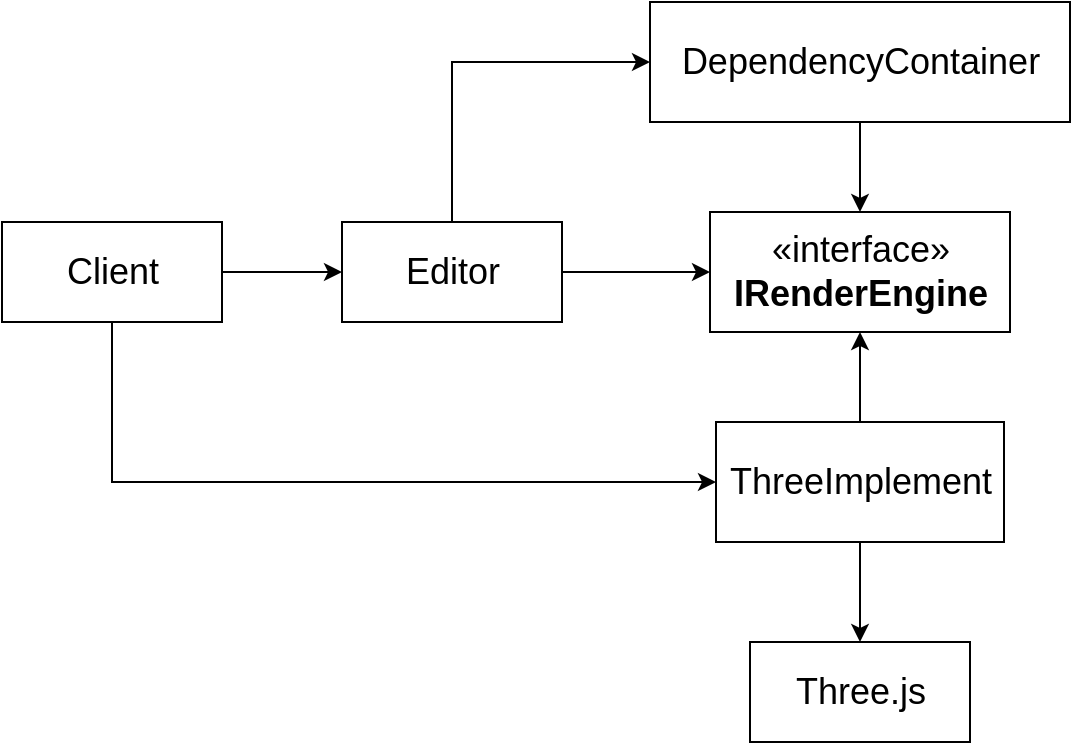 <mxfile version="13.9.9" type="device"><diagram id="j2u7BS1ImEPWVWiBuNUE" name="第 1 页"><mxGraphModel dx="1086" dy="806" grid="1" gridSize="10" guides="1" tooltips="1" connect="1" arrows="1" fold="1" page="1" pageScale="1" pageWidth="827" pageHeight="1169" math="0" shadow="0"><root><mxCell id="0"/><mxCell id="1" parent="0"/><mxCell id="cdMbWQENAGWYHLtoxJog-6" style="edgeStyle=orthogonalEdgeStyle;rounded=0;orthogonalLoop=1;jettySize=auto;html=1;entryX=0;entryY=0.5;entryDx=0;entryDy=0;" edge="1" parent="1" source="cdMbWQENAGWYHLtoxJog-2" target="cdMbWQENAGWYHLtoxJog-5"><mxGeometry relative="1" as="geometry"/></mxCell><mxCell id="cdMbWQENAGWYHLtoxJog-17" style="edgeStyle=orthogonalEdgeStyle;rounded=0;orthogonalLoop=1;jettySize=auto;html=1;entryX=0;entryY=0.5;entryDx=0;entryDy=0;exitX=0.5;exitY=0;exitDx=0;exitDy=0;" edge="1" parent="1" source="cdMbWQENAGWYHLtoxJog-2" target="cdMbWQENAGWYHLtoxJog-16"><mxGeometry relative="1" as="geometry"/></mxCell><mxCell id="cdMbWQENAGWYHLtoxJog-2" value="Editor" style="html=1;fontSize=18;" vertex="1" parent="1"><mxGeometry x="230" y="230" width="110" height="50" as="geometry"/></mxCell><mxCell id="cdMbWQENAGWYHLtoxJog-7" style="edgeStyle=orthogonalEdgeStyle;rounded=0;orthogonalLoop=1;jettySize=auto;html=1;entryX=0.5;entryY=1;entryDx=0;entryDy=0;" edge="1" parent="1" source="cdMbWQENAGWYHLtoxJog-3" target="cdMbWQENAGWYHLtoxJog-5"><mxGeometry relative="1" as="geometry"/></mxCell><mxCell id="cdMbWQENAGWYHLtoxJog-9" style="edgeStyle=orthogonalEdgeStyle;rounded=0;orthogonalLoop=1;jettySize=auto;html=1;" edge="1" parent="1" source="cdMbWQENAGWYHLtoxJog-3" target="cdMbWQENAGWYHLtoxJog-8"><mxGeometry relative="1" as="geometry"/></mxCell><mxCell id="cdMbWQENAGWYHLtoxJog-3" value="ThreeImplement" style="html=1;fontSize=18;" vertex="1" parent="1"><mxGeometry x="417" y="330" width="144" height="60" as="geometry"/></mxCell><mxCell id="cdMbWQENAGWYHLtoxJog-5" value="&lt;font style=&quot;font-size: 18px&quot;&gt;«interface»&lt;br&gt;&lt;b&gt;IRenderEngine&lt;/b&gt;&lt;/font&gt;" style="html=1;" vertex="1" parent="1"><mxGeometry x="414" y="225" width="150" height="60" as="geometry"/></mxCell><mxCell id="cdMbWQENAGWYHLtoxJog-8" value="Three.js" style="html=1;fontSize=18;" vertex="1" parent="1"><mxGeometry x="434" y="440" width="110" height="50" as="geometry"/></mxCell><mxCell id="cdMbWQENAGWYHLtoxJog-14" style="edgeStyle=orthogonalEdgeStyle;rounded=0;orthogonalLoop=1;jettySize=auto;html=1;entryX=0;entryY=0.5;entryDx=0;entryDy=0;" edge="1" parent="1" source="cdMbWQENAGWYHLtoxJog-13" target="cdMbWQENAGWYHLtoxJog-2"><mxGeometry relative="1" as="geometry"/></mxCell><mxCell id="cdMbWQENAGWYHLtoxJog-15" style="edgeStyle=orthogonalEdgeStyle;rounded=0;orthogonalLoop=1;jettySize=auto;html=1;entryX=0;entryY=0.5;entryDx=0;entryDy=0;" edge="1" parent="1" source="cdMbWQENAGWYHLtoxJog-13" target="cdMbWQENAGWYHLtoxJog-3"><mxGeometry relative="1" as="geometry"><Array as="points"><mxPoint x="115" y="360"/></Array></mxGeometry></mxCell><mxCell id="cdMbWQENAGWYHLtoxJog-13" value="Client" style="html=1;fontSize=18;" vertex="1" parent="1"><mxGeometry x="60" y="230" width="110" height="50" as="geometry"/></mxCell><mxCell id="cdMbWQENAGWYHLtoxJog-18" style="edgeStyle=orthogonalEdgeStyle;rounded=0;orthogonalLoop=1;jettySize=auto;html=1;" edge="1" parent="1" source="cdMbWQENAGWYHLtoxJog-16" target="cdMbWQENAGWYHLtoxJog-5"><mxGeometry relative="1" as="geometry"/></mxCell><mxCell id="cdMbWQENAGWYHLtoxJog-16" value="DependencyContainer" style="html=1;fontSize=18;" vertex="1" parent="1"><mxGeometry x="384" y="120" width="210" height="60" as="geometry"/></mxCell></root></mxGraphModel></diagram></mxfile>
